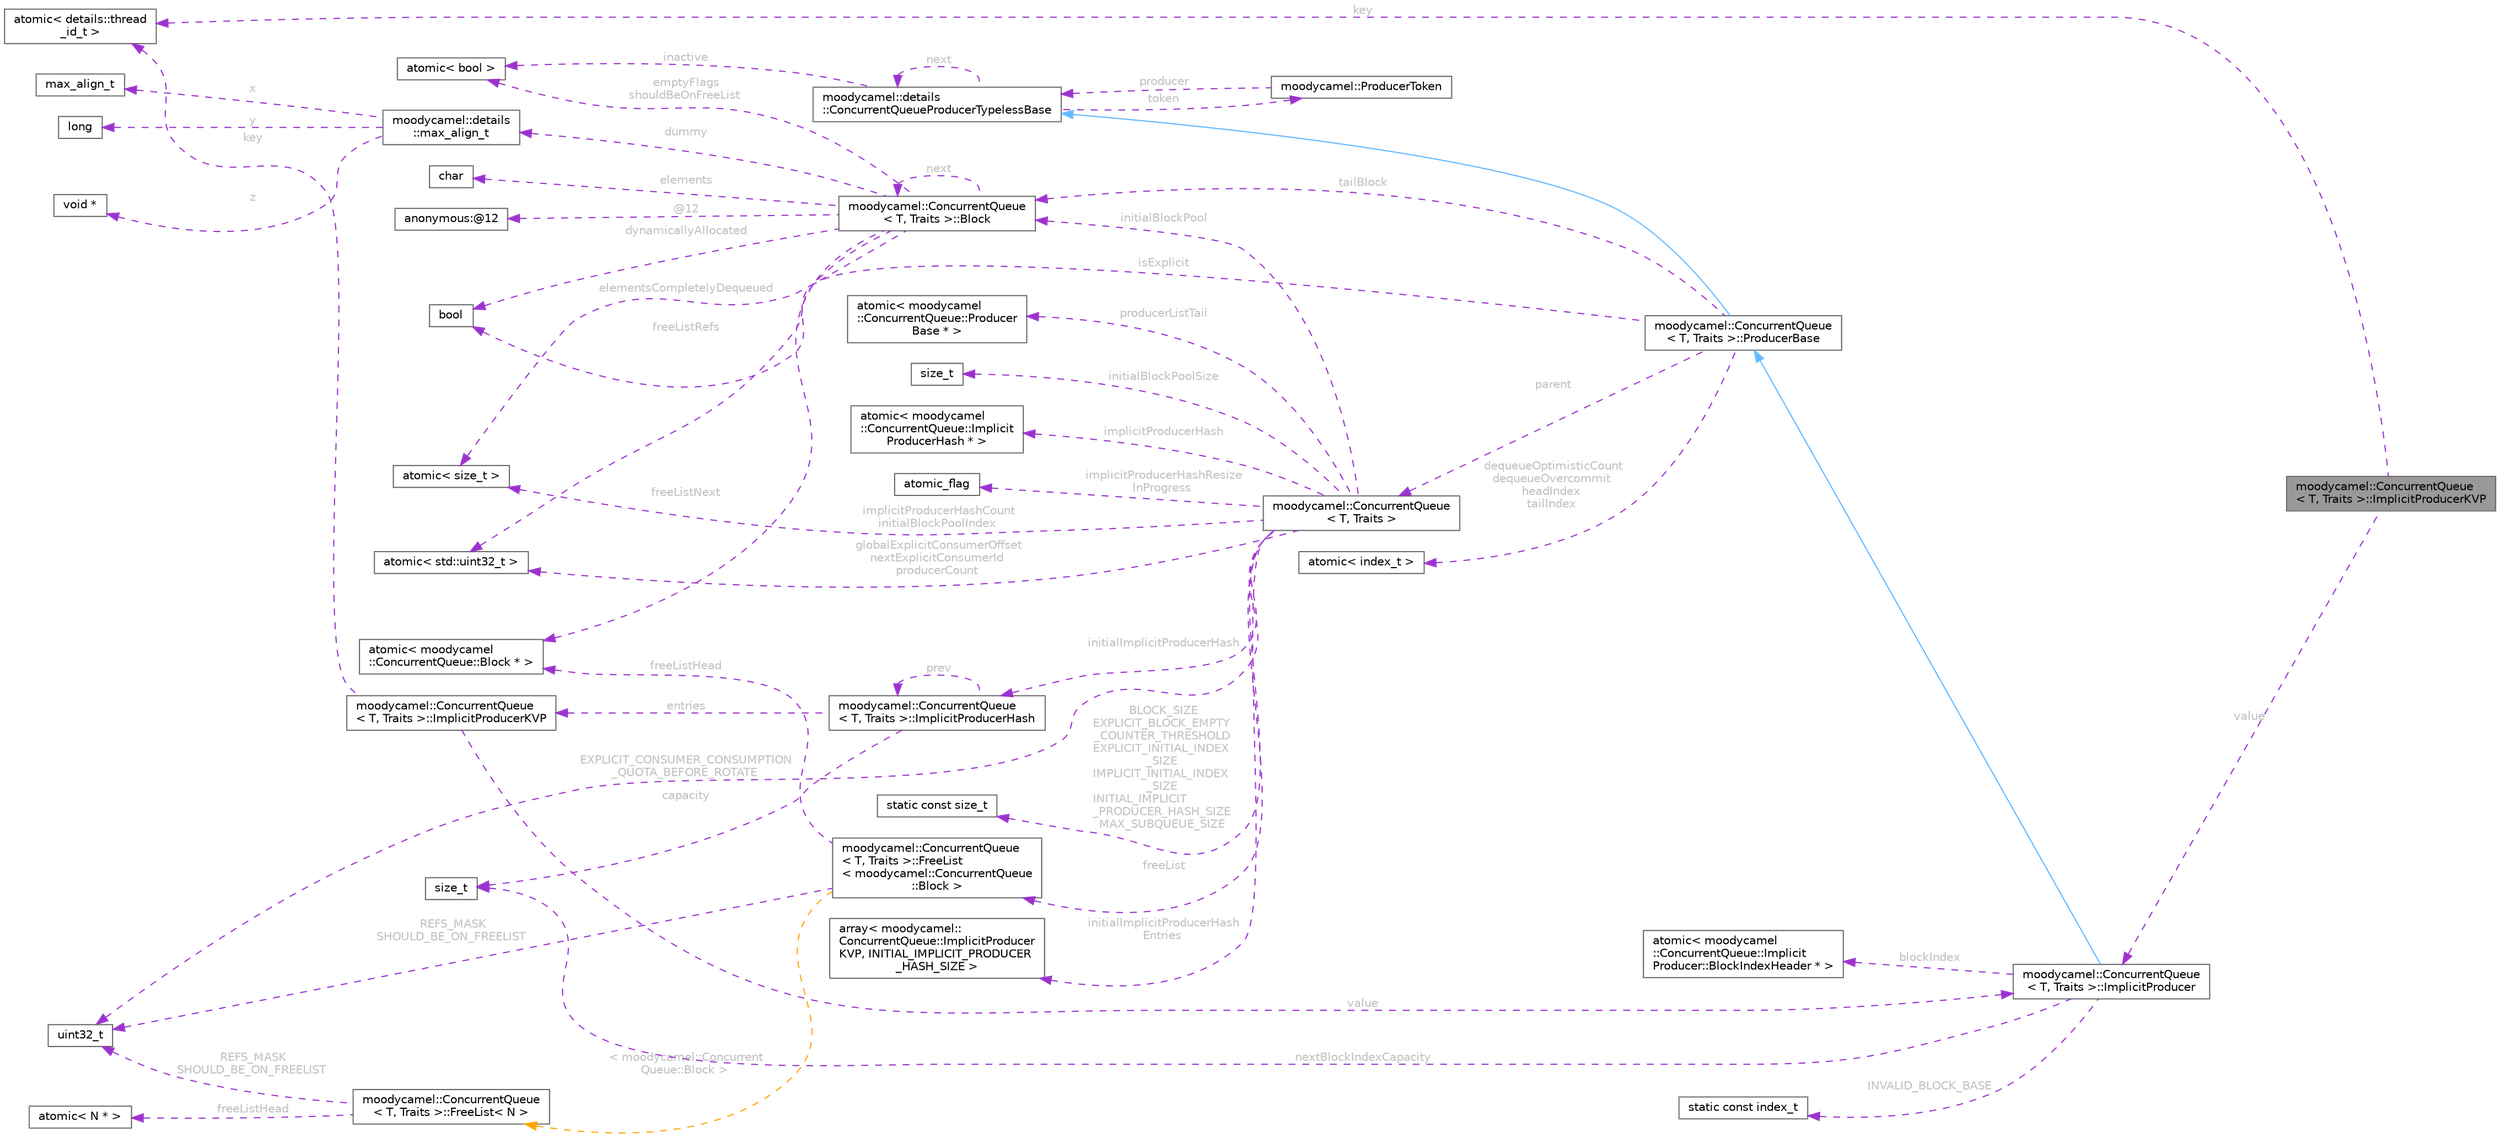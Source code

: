 digraph "moodycamel::ConcurrentQueue&lt; T, Traits &gt;::ImplicitProducerKVP"
{
 // INTERACTIVE_SVG=YES
 // LATEX_PDF_SIZE
  bgcolor="transparent";
  edge [fontname=Helvetica,fontsize=10,labelfontname=Helvetica,labelfontsize=10];
  node [fontname=Helvetica,fontsize=10,shape=box,height=0.2,width=0.4];
  rankdir="LR";
  Node1 [id="Node000001",label="moodycamel::ConcurrentQueue\l\< T, Traits \>::ImplicitProducerKVP",height=0.2,width=0.4,color="gray40", fillcolor="grey60", style="filled", fontcolor="black",tooltip=" "];
  Node2 -> Node1 [id="edge1_Node000001_Node000002",dir="back",color="darkorchid3",style="dashed",tooltip=" ",label=" key",fontcolor="grey" ];
  Node2 [id="Node000002",label="atomic\< details::thread\l_id_t \>",height=0.2,width=0.4,color="gray40", fillcolor="white", style="filled",tooltip=" "];
  Node3 -> Node1 [id="edge2_Node000001_Node000003",dir="back",color="darkorchid3",style="dashed",tooltip=" ",label=" value",fontcolor="grey" ];
  Node3 [id="Node000003",label="moodycamel::ConcurrentQueue\l\< T, Traits \>::ImplicitProducer",height=0.2,width=0.4,color="gray40", fillcolor="white", style="filled",URL="$d4/d1f/structmoodycamel_1_1ConcurrentQueue_1_1ImplicitProducer.html",tooltip=" "];
  Node4 -> Node3 [id="edge3_Node000003_Node000004",dir="back",color="steelblue1",style="solid",tooltip=" "];
  Node4 [id="Node000004",label="moodycamel::ConcurrentQueue\l\< T, Traits \>::ProducerBase",height=0.2,width=0.4,color="gray40", fillcolor="white", style="filled",URL="$d4/dea/structmoodycamel_1_1ConcurrentQueue_1_1ProducerBase.html",tooltip=" "];
  Node5 -> Node4 [id="edge4_Node000004_Node000005",dir="back",color="steelblue1",style="solid",tooltip=" "];
  Node5 [id="Node000005",label="moodycamel::details\l::ConcurrentQueueProducerTypelessBase",height=0.2,width=0.4,color="gray40", fillcolor="white", style="filled",URL="$d2/ddf/structmoodycamel_1_1details_1_1ConcurrentQueueProducerTypelessBase.html",tooltip=" "];
  Node5 -> Node5 [id="edge5_Node000005_Node000005",dir="back",color="darkorchid3",style="dashed",tooltip=" ",label=" next",fontcolor="grey" ];
  Node6 -> Node5 [id="edge6_Node000005_Node000006",dir="back",color="darkorchid3",style="dashed",tooltip=" ",label=" inactive",fontcolor="grey" ];
  Node6 [id="Node000006",label="atomic\< bool \>",height=0.2,width=0.4,color="gray40", fillcolor="white", style="filled",tooltip=" "];
  Node7 -> Node5 [id="edge7_Node000005_Node000007",dir="back",color="darkorchid3",style="dashed",tooltip=" ",label=" token",fontcolor="grey" ];
  Node7 [id="Node000007",label="moodycamel::ProducerToken",height=0.2,width=0.4,color="gray40", fillcolor="white", style="filled",URL="$d1/dbb/structmoodycamel_1_1ProducerToken.html",tooltip=" "];
  Node5 -> Node7 [id="edge8_Node000007_Node000005",dir="back",color="darkorchid3",style="dashed",tooltip=" ",label=" producer",fontcolor="grey" ];
  Node8 -> Node4 [id="edge9_Node000004_Node000008",dir="back",color="darkorchid3",style="dashed",tooltip=" ",label=" dequeueOptimisticCount\ndequeueOvercommit\nheadIndex\ntailIndex",fontcolor="grey" ];
  Node8 [id="Node000008",label="atomic\< index_t \>",height=0.2,width=0.4,color="gray40", fillcolor="white", style="filled",tooltip=" "];
  Node9 -> Node4 [id="edge10_Node000004_Node000009",dir="back",color="darkorchid3",style="dashed",tooltip=" ",label=" tailBlock",fontcolor="grey" ];
  Node9 [id="Node000009",label="moodycamel::ConcurrentQueue\l\< T, Traits \>::Block",height=0.2,width=0.4,color="gray40", fillcolor="white", style="filled",URL="$dc/dde/structmoodycamel_1_1ConcurrentQueue_1_1Block.html",tooltip=" "];
  Node10 -> Node9 [id="edge11_Node000009_Node000010",dir="back",color="darkorchid3",style="dashed",tooltip=" ",label=" elements",fontcolor="grey" ];
  Node10 [id="Node000010",label="char",height=0.2,width=0.4,color="gray40", fillcolor="white", style="filled",tooltip=" "];
  Node11 -> Node9 [id="edge12_Node000009_Node000011",dir="back",color="darkorchid3",style="dashed",tooltip=" ",label=" dummy",fontcolor="grey" ];
  Node11 [id="Node000011",label="moodycamel::details\l::max_align_t",height=0.2,width=0.4,color="gray40", fillcolor="white", style="filled",URL="$d9/d3b/unionmoodycamel_1_1details_1_1max__align__t.html",tooltip=" "];
  Node12 -> Node11 [id="edge13_Node000011_Node000012",dir="back",color="darkorchid3",style="dashed",tooltip=" ",label=" x",fontcolor="grey" ];
  Node12 [id="Node000012",label="max_align_t",height=0.2,width=0.4,color="gray40", fillcolor="white", style="filled",tooltip=" "];
  Node13 -> Node11 [id="edge14_Node000011_Node000013",dir="back",color="darkorchid3",style="dashed",tooltip=" ",label=" y",fontcolor="grey" ];
  Node13 [id="Node000013",label="long",height=0.2,width=0.4,color="gray40", fillcolor="white", style="filled",tooltip=" "];
  Node14 -> Node11 [id="edge15_Node000011_Node000014",dir="back",color="darkorchid3",style="dashed",tooltip=" ",label=" z",fontcolor="grey" ];
  Node14 [id="Node000014",label="void *",height=0.2,width=0.4,color="gray40", fillcolor="white", style="filled",tooltip=" "];
  Node15 -> Node9 [id="edge16_Node000009_Node000015",dir="back",color="darkorchid3",style="dashed",tooltip=" ",label=" @12",fontcolor="grey" ];
  Node15 [id="Node000015",label="anonymous:@12",height=0.2,width=0.4,color="gray40", fillcolor="white", style="filled",tooltip=" "];
  Node9 -> Node9 [id="edge17_Node000009_Node000009",dir="back",color="darkorchid3",style="dashed",tooltip=" ",label=" next",fontcolor="grey" ];
  Node16 -> Node9 [id="edge18_Node000009_Node000016",dir="back",color="darkorchid3",style="dashed",tooltip=" ",label=" elementsCompletelyDequeued",fontcolor="grey" ];
  Node16 [id="Node000016",label="atomic\< size_t \>",height=0.2,width=0.4,color="gray40", fillcolor="white", style="filled",tooltip=" "];
  Node6 -> Node9 [id="edge19_Node000009_Node000006",dir="back",color="darkorchid3",style="dashed",tooltip=" ",label=" emptyFlags\nshouldBeOnFreeList",fontcolor="grey" ];
  Node17 -> Node9 [id="edge20_Node000009_Node000017",dir="back",color="darkorchid3",style="dashed",tooltip=" ",label=" freeListRefs",fontcolor="grey" ];
  Node17 [id="Node000017",label="atomic\< std::uint32_t \>",height=0.2,width=0.4,color="gray40", fillcolor="white", style="filled",tooltip=" "];
  Node18 -> Node9 [id="edge21_Node000009_Node000018",dir="back",color="darkorchid3",style="dashed",tooltip=" ",label=" freeListNext",fontcolor="grey" ];
  Node18 [id="Node000018",label="atomic\< moodycamel\l::ConcurrentQueue::Block * \>",height=0.2,width=0.4,color="gray40", fillcolor="white", style="filled",tooltip=" "];
  Node19 -> Node9 [id="edge22_Node000009_Node000019",dir="back",color="darkorchid3",style="dashed",tooltip=" ",label=" dynamicallyAllocated",fontcolor="grey" ];
  Node19 [id="Node000019",label="bool",height=0.2,width=0.4,color="gray40", fillcolor="white", style="filled",tooltip=" "];
  Node19 -> Node4 [id="edge23_Node000004_Node000019",dir="back",color="darkorchid3",style="dashed",tooltip=" ",label=" isExplicit",fontcolor="grey" ];
  Node20 -> Node4 [id="edge24_Node000004_Node000020",dir="back",color="darkorchid3",style="dashed",tooltip=" ",label=" parent",fontcolor="grey" ];
  Node20 [id="Node000020",label="moodycamel::ConcurrentQueue\l\< T, Traits \>",height=0.2,width=0.4,color="gray40", fillcolor="white", style="filled",URL="$d8/dc8/classmoodycamel_1_1ConcurrentQueue.html",tooltip=" "];
  Node21 -> Node20 [id="edge25_Node000020_Node000021",dir="back",color="darkorchid3",style="dashed",tooltip=" ",label=" BLOCK_SIZE\nEXPLICIT_BLOCK_EMPTY\l_COUNTER_THRESHOLD\nEXPLICIT_INITIAL_INDEX\l_SIZE\nIMPLICIT_INITIAL_INDEX\l_SIZE\nINITIAL_IMPLICIT\l_PRODUCER_HASH_SIZE\nMAX_SUBQUEUE_SIZE",fontcolor="grey" ];
  Node21 [id="Node000021",label="static const size_t",height=0.2,width=0.4,color="gray40", fillcolor="white", style="filled",tooltip=" "];
  Node22 -> Node20 [id="edge26_Node000020_Node000022",dir="back",color="darkorchid3",style="dashed",tooltip=" ",label=" EXPLICIT_CONSUMER_CONSUMPTION\l_QUOTA_BEFORE_ROTATE",fontcolor="grey" ];
  Node22 [id="Node000022",label="uint32_t",height=0.2,width=0.4,color="gray40", fillcolor="white", style="filled",tooltip=" "];
  Node23 -> Node20 [id="edge27_Node000020_Node000023",dir="back",color="darkorchid3",style="dashed",tooltip=" ",label=" producerListTail",fontcolor="grey" ];
  Node23 [id="Node000023",label="atomic\< moodycamel\l::ConcurrentQueue::Producer\lBase * \>",height=0.2,width=0.4,color="gray40", fillcolor="white", style="filled",tooltip=" "];
  Node17 -> Node20 [id="edge28_Node000020_Node000017",dir="back",color="darkorchid3",style="dashed",tooltip=" ",label=" globalExplicitConsumerOffset\nnextExplicitConsumerId\nproducerCount",fontcolor="grey" ];
  Node16 -> Node20 [id="edge29_Node000020_Node000016",dir="back",color="darkorchid3",style="dashed",tooltip=" ",label=" implicitProducerHashCount\ninitialBlockPoolIndex",fontcolor="grey" ];
  Node9 -> Node20 [id="edge30_Node000020_Node000009",dir="back",color="darkorchid3",style="dashed",tooltip=" ",label=" initialBlockPool",fontcolor="grey" ];
  Node24 -> Node20 [id="edge31_Node000020_Node000024",dir="back",color="darkorchid3",style="dashed",tooltip=" ",label=" initialBlockPoolSize",fontcolor="grey" ];
  Node24 [id="Node000024",label="size_t",height=0.2,width=0.4,color="gray40", fillcolor="white", style="filled",tooltip=" "];
  Node25 -> Node20 [id="edge32_Node000020_Node000025",dir="back",color="darkorchid3",style="dashed",tooltip=" ",label=" freeList",fontcolor="grey" ];
  Node25 [id="Node000025",label="moodycamel::ConcurrentQueue\l\< T, Traits \>::FreeList\l\< moodycamel::ConcurrentQueue\l::Block \>",height=0.2,width=0.4,color="gray40", fillcolor="white", style="filled",URL="$db/d08/structmoodycamel_1_1ConcurrentQueue_1_1FreeList.html",tooltip=" "];
  Node18 -> Node25 [id="edge33_Node000025_Node000018",dir="back",color="darkorchid3",style="dashed",tooltip=" ",label=" freeListHead",fontcolor="grey" ];
  Node22 -> Node25 [id="edge34_Node000025_Node000022",dir="back",color="darkorchid3",style="dashed",tooltip=" ",label=" REFS_MASK\nSHOULD_BE_ON_FREELIST",fontcolor="grey" ];
  Node26 -> Node25 [id="edge35_Node000025_Node000026",dir="back",color="orange",style="dashed",tooltip=" ",label=" \< moodycamel::Concurrent\lQueue::Block \>",fontcolor="grey" ];
  Node26 [id="Node000026",label="moodycamel::ConcurrentQueue\l\< T, Traits \>::FreeList\< N \>",height=0.2,width=0.4,color="gray40", fillcolor="white", style="filled",URL="$db/d08/structmoodycamel_1_1ConcurrentQueue_1_1FreeList.html",tooltip=" "];
  Node27 -> Node26 [id="edge36_Node000026_Node000027",dir="back",color="darkorchid3",style="dashed",tooltip=" ",label=" freeListHead",fontcolor="grey" ];
  Node27 [id="Node000027",label="atomic\< N * \>",height=0.2,width=0.4,color="gray40", fillcolor="white", style="filled",tooltip=" "];
  Node22 -> Node26 [id="edge37_Node000026_Node000022",dir="back",color="darkorchid3",style="dashed",tooltip=" ",label=" REFS_MASK\nSHOULD_BE_ON_FREELIST",fontcolor="grey" ];
  Node28 -> Node20 [id="edge38_Node000020_Node000028",dir="back",color="darkorchid3",style="dashed",tooltip=" ",label=" implicitProducerHash",fontcolor="grey" ];
  Node28 [id="Node000028",label="atomic\< moodycamel\l::ConcurrentQueue::Implicit\lProducerHash * \>",height=0.2,width=0.4,color="gray40", fillcolor="white", style="filled",tooltip=" "];
  Node29 -> Node20 [id="edge39_Node000020_Node000029",dir="back",color="darkorchid3",style="dashed",tooltip=" ",label=" initialImplicitProducerHash",fontcolor="grey" ];
  Node29 [id="Node000029",label="moodycamel::ConcurrentQueue\l\< T, Traits \>::ImplicitProducerHash",height=0.2,width=0.4,color="gray40", fillcolor="white", style="filled",URL="$d8/d1f/structmoodycamel_1_1ConcurrentQueue_1_1ImplicitProducerHash.html",tooltip=" "];
  Node30 -> Node29 [id="edge40_Node000029_Node000030",dir="back",color="darkorchid3",style="dashed",tooltip=" ",label=" capacity",fontcolor="grey" ];
  Node30 [id="Node000030",label="size_t",height=0.2,width=0.4,color="gray40", fillcolor="white", style="filled",tooltip=" "];
  Node31 -> Node29 [id="edge41_Node000029_Node000031",dir="back",color="darkorchid3",style="dashed",tooltip=" ",label=" entries",fontcolor="grey" ];
  Node31 [id="Node000031",label="moodycamel::ConcurrentQueue\l\< T, Traits \>::ImplicitProducerKVP",height=0.2,width=0.4,color="gray40", fillcolor="white", style="filled",URL="$d3/dde/structmoodycamel_1_1ConcurrentQueue_1_1ImplicitProducerKVP.html",tooltip=" "];
  Node2 -> Node31 [id="edge42_Node000031_Node000002",dir="back",color="darkorchid3",style="dashed",tooltip=" ",label=" key",fontcolor="grey" ];
  Node3 -> Node31 [id="edge43_Node000031_Node000003",dir="back",color="darkorchid3",style="dashed",tooltip=" ",label=" value",fontcolor="grey" ];
  Node29 -> Node29 [id="edge44_Node000029_Node000029",dir="back",color="darkorchid3",style="dashed",tooltip=" ",label=" prev",fontcolor="grey" ];
  Node32 -> Node20 [id="edge45_Node000020_Node000032",dir="back",color="darkorchid3",style="dashed",tooltip=" ",label=" initialImplicitProducerHash\lEntries",fontcolor="grey" ];
  Node32 [id="Node000032",label="array\< moodycamel::\lConcurrentQueue::ImplicitProducer\lKVP, INITIAL_IMPLICIT_PRODUCER\l_HASH_SIZE \>",height=0.2,width=0.4,color="gray40", fillcolor="white", style="filled",tooltip=" "];
  Node33 -> Node20 [id="edge46_Node000020_Node000033",dir="back",color="darkorchid3",style="dashed",tooltip=" ",label=" implicitProducerHashResize\lInProgress",fontcolor="grey" ];
  Node33 [id="Node000033",label="atomic_flag",height=0.2,width=0.4,color="gray40", fillcolor="white", style="filled",tooltip=" "];
  Node34 -> Node3 [id="edge47_Node000003_Node000034",dir="back",color="darkorchid3",style="dashed",tooltip=" ",label=" INVALID_BLOCK_BASE",fontcolor="grey" ];
  Node34 [id="Node000034",label="static const index_t",height=0.2,width=0.4,color="gray40", fillcolor="white", style="filled",tooltip=" "];
  Node30 -> Node3 [id="edge48_Node000003_Node000030",dir="back",color="darkorchid3",style="dashed",tooltip=" ",label=" nextBlockIndexCapacity",fontcolor="grey" ];
  Node35 -> Node3 [id="edge49_Node000003_Node000035",dir="back",color="darkorchid3",style="dashed",tooltip=" ",label=" blockIndex",fontcolor="grey" ];
  Node35 [id="Node000035",label="atomic\< moodycamel\l::ConcurrentQueue::Implicit\lProducer::BlockIndexHeader * \>",height=0.2,width=0.4,color="gray40", fillcolor="white", style="filled",tooltip=" "];
}

